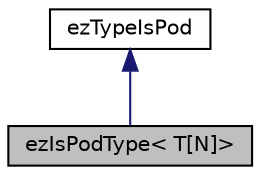 digraph "ezIsPodType&lt; T[N]&gt;"
{
 // LATEX_PDF_SIZE
  edge [fontname="Helvetica",fontsize="10",labelfontname="Helvetica",labelfontsize="10"];
  node [fontname="Helvetica",fontsize="10",shape=record];
  Node1 [label="ezIsPodType\< T[N]\>",height=0.2,width=0.4,color="black", fillcolor="grey75", style="filled", fontcolor="black",tooltip="arrays are POD types"];
  Node2 -> Node1 [dir="back",color="midnightblue",fontsize="10",style="solid",fontname="Helvetica"];
  Node2 [label="ezTypeIsPod",height=0.2,width=0.4,color="black", fillcolor="white", style="filled",URL="$d6/d09/structez_trait_int.htm",tooltip="Type traits."];
}
